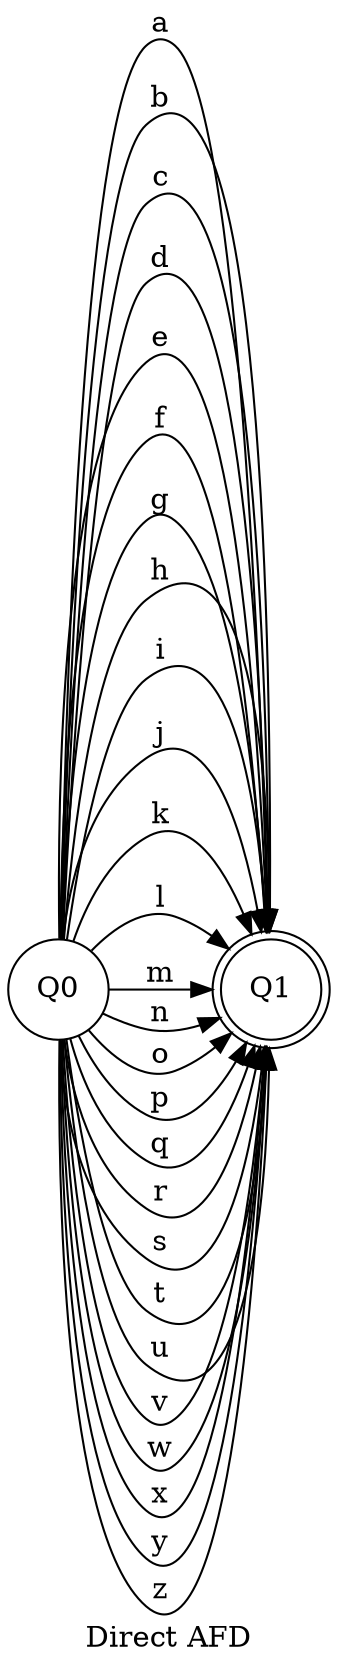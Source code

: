 // AFN
digraph {
	rankdir=LR
	label="Direct AFD"
	2727014403296 [label=Q0 shape=circle]
	2727014587168 [label=Q1 shape=doublecircle]
	2727014403296 -> 2727014587168 [label=a]
	2727014403296 -> 2727014587168 [label=b]
	2727014403296 -> 2727014587168 [label=c]
	2727014403296 -> 2727014587168 [label=d]
	2727014403296 -> 2727014587168 [label=e]
	2727014403296 -> 2727014587168 [label=f]
	2727014403296 -> 2727014587168 [label=g]
	2727014403296 -> 2727014587168 [label=h]
	2727014403296 -> 2727014587168 [label=i]
	2727014403296 -> 2727014587168 [label=j]
	2727014403296 -> 2727014587168 [label=k]
	2727014403296 -> 2727014587168 [label=l]
	2727014403296 -> 2727014587168 [label=m]
	2727014403296 -> 2727014587168 [label=n]
	2727014403296 -> 2727014587168 [label=o]
	2727014403296 -> 2727014587168 [label=p]
	2727014403296 -> 2727014587168 [label=q]
	2727014403296 -> 2727014587168 [label=r]
	2727014403296 -> 2727014587168 [label=s]
	2727014403296 -> 2727014587168 [label=t]
	2727014403296 -> 2727014587168 [label=u]
	2727014403296 -> 2727014587168 [label=v]
	2727014403296 -> 2727014587168 [label=w]
	2727014403296 -> 2727014587168 [label=x]
	2727014403296 -> 2727014587168 [label=y]
	2727014403296 -> 2727014587168 [label=z]
}
